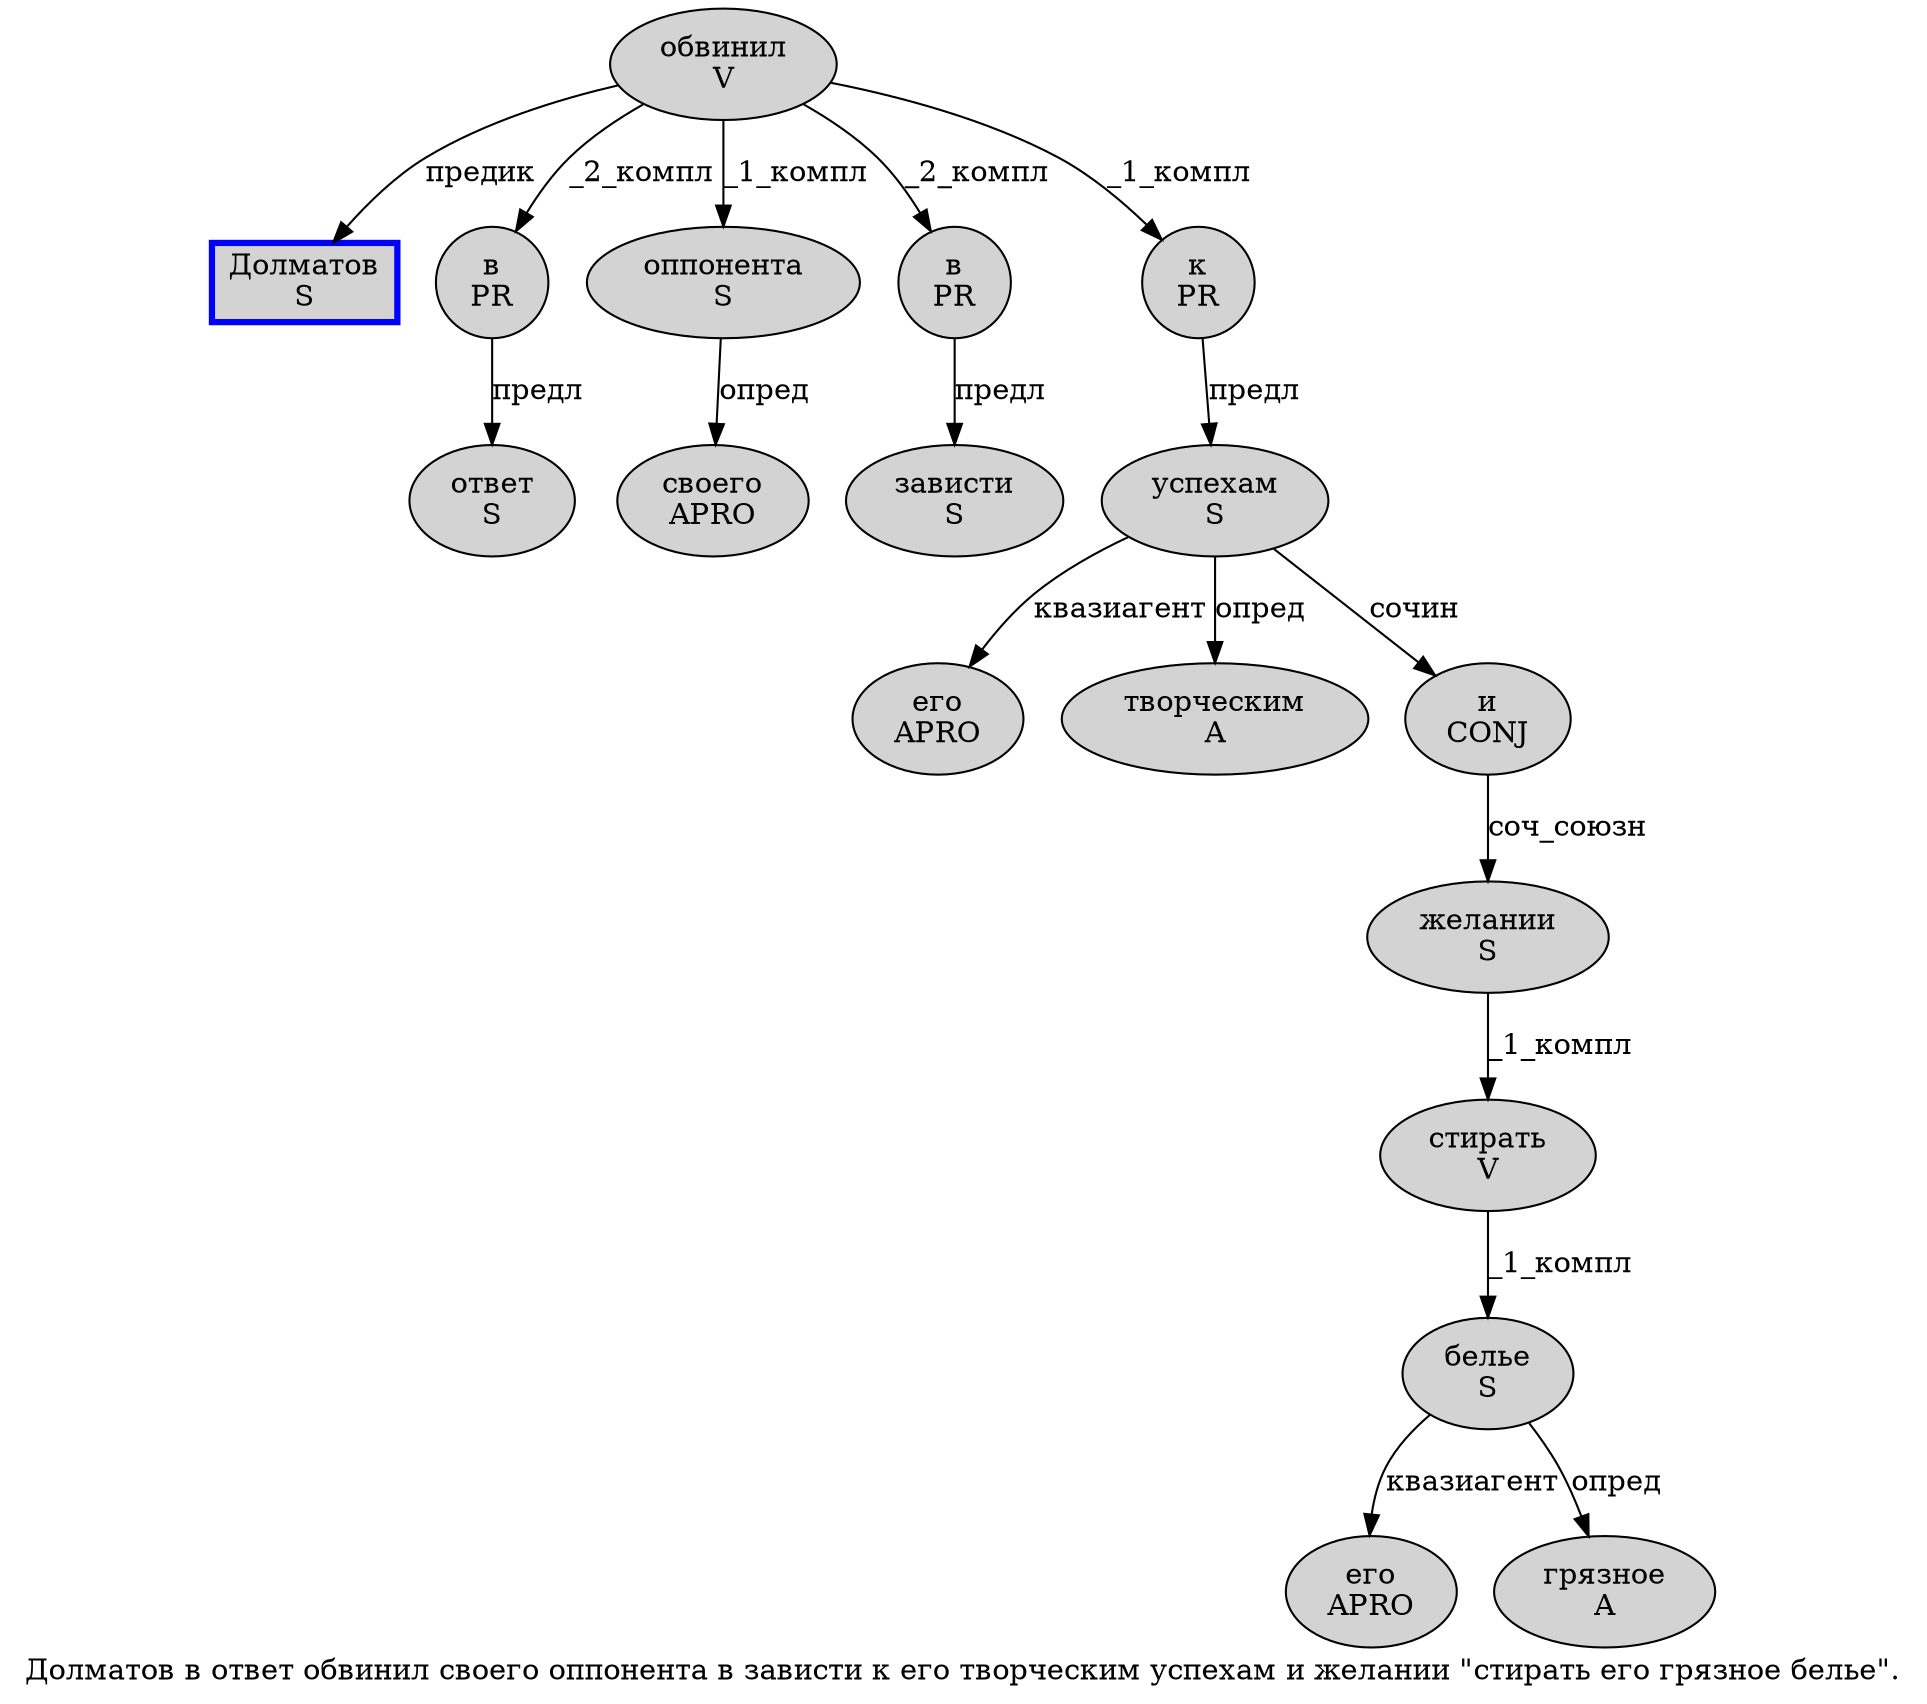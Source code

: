 digraph SENTENCE_389 {
	graph [label="Долматов в ответ обвинил своего оппонента в зависти к его творческим успехам и желании \"стирать его грязное белье\"."]
	node [style=filled]
		0 [label="Долматов
S" color=blue fillcolor=lightgray penwidth=3 shape=box]
		1 [label="в
PR" color="" fillcolor=lightgray penwidth=1 shape=ellipse]
		2 [label="ответ
S" color="" fillcolor=lightgray penwidth=1 shape=ellipse]
		3 [label="обвинил
V" color="" fillcolor=lightgray penwidth=1 shape=ellipse]
		4 [label="своего
APRO" color="" fillcolor=lightgray penwidth=1 shape=ellipse]
		5 [label="оппонента
S" color="" fillcolor=lightgray penwidth=1 shape=ellipse]
		6 [label="в
PR" color="" fillcolor=lightgray penwidth=1 shape=ellipse]
		7 [label="зависти
S" color="" fillcolor=lightgray penwidth=1 shape=ellipse]
		8 [label="к
PR" color="" fillcolor=lightgray penwidth=1 shape=ellipse]
		9 [label="его
APRO" color="" fillcolor=lightgray penwidth=1 shape=ellipse]
		10 [label="творческим
A" color="" fillcolor=lightgray penwidth=1 shape=ellipse]
		11 [label="успехам
S" color="" fillcolor=lightgray penwidth=1 shape=ellipse]
		12 [label="и
CONJ" color="" fillcolor=lightgray penwidth=1 shape=ellipse]
		13 [label="желании
S" color="" fillcolor=lightgray penwidth=1 shape=ellipse]
		15 [label="стирать
V" color="" fillcolor=lightgray penwidth=1 shape=ellipse]
		16 [label="его
APRO" color="" fillcolor=lightgray penwidth=1 shape=ellipse]
		17 [label="грязное
A" color="" fillcolor=lightgray penwidth=1 shape=ellipse]
		18 [label="белье
S" color="" fillcolor=lightgray penwidth=1 shape=ellipse]
			6 -> 7 [label="предл"]
			8 -> 11 [label="предл"]
			15 -> 18 [label="_1_компл"]
			18 -> 16 [label="квазиагент"]
			18 -> 17 [label="опред"]
			12 -> 13 [label="соч_союзн"]
			11 -> 9 [label="квазиагент"]
			11 -> 10 [label="опред"]
			11 -> 12 [label="сочин"]
			13 -> 15 [label="_1_компл"]
			3 -> 0 [label="предик"]
			3 -> 1 [label="_2_компл"]
			3 -> 5 [label="_1_компл"]
			3 -> 6 [label="_2_компл"]
			3 -> 8 [label="_1_компл"]
			1 -> 2 [label="предл"]
			5 -> 4 [label="опред"]
}